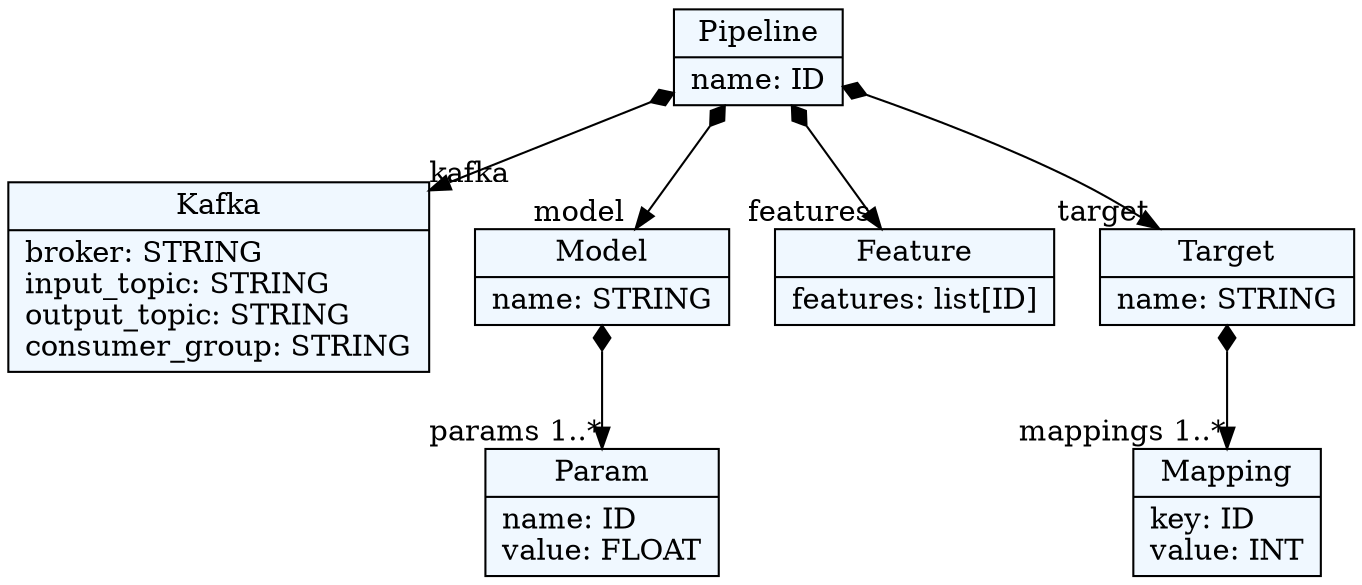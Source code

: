 
    digraph textX {
    fontname = "Bitstream Vera Sans"
    fontsize = 8
    node[
        shape=record,
        style=filled,
        fillcolor=aliceblue
    ]
    nodesep = 0.3
    edge[dir=black,arrowtail=empty]


127984930976208[ label="{Pipeline|name: ID\l}"]

127984930976256[ label="{Kafka|broker: STRING\linput_topic: STRING\loutput_topic: STRING\lconsumer_group: STRING\l}"]

127984930968768[ label="{Model|name: STRING\l}"]

127984930967328[ label="{Param|name: ID\lvalue: FLOAT\l}"]

127984939710560[ label="{Feature|features: list[ID]\l}"]

127984931080288[ label="{Target|name: STRING\l}"]

127984939513664[ label="{Mapping|key: ID\lvalue: INT\l}"]



127984930976208 -> 127984930976256[arrowtail=diamond, dir=both, headlabel="kafka "]
127984930976208 -> 127984930968768[arrowtail=diamond, dir=both, headlabel="model "]
127984930976208 -> 127984939710560[arrowtail=diamond, dir=both, headlabel="features "]
127984930976208 -> 127984931080288[arrowtail=diamond, dir=both, headlabel="target "]
127984930968768 -> 127984930967328[arrowtail=diamond, dir=both, headlabel="params 1..*"]
127984931080288 -> 127984939513664[arrowtail=diamond, dir=both, headlabel="mappings 1..*"]

}

